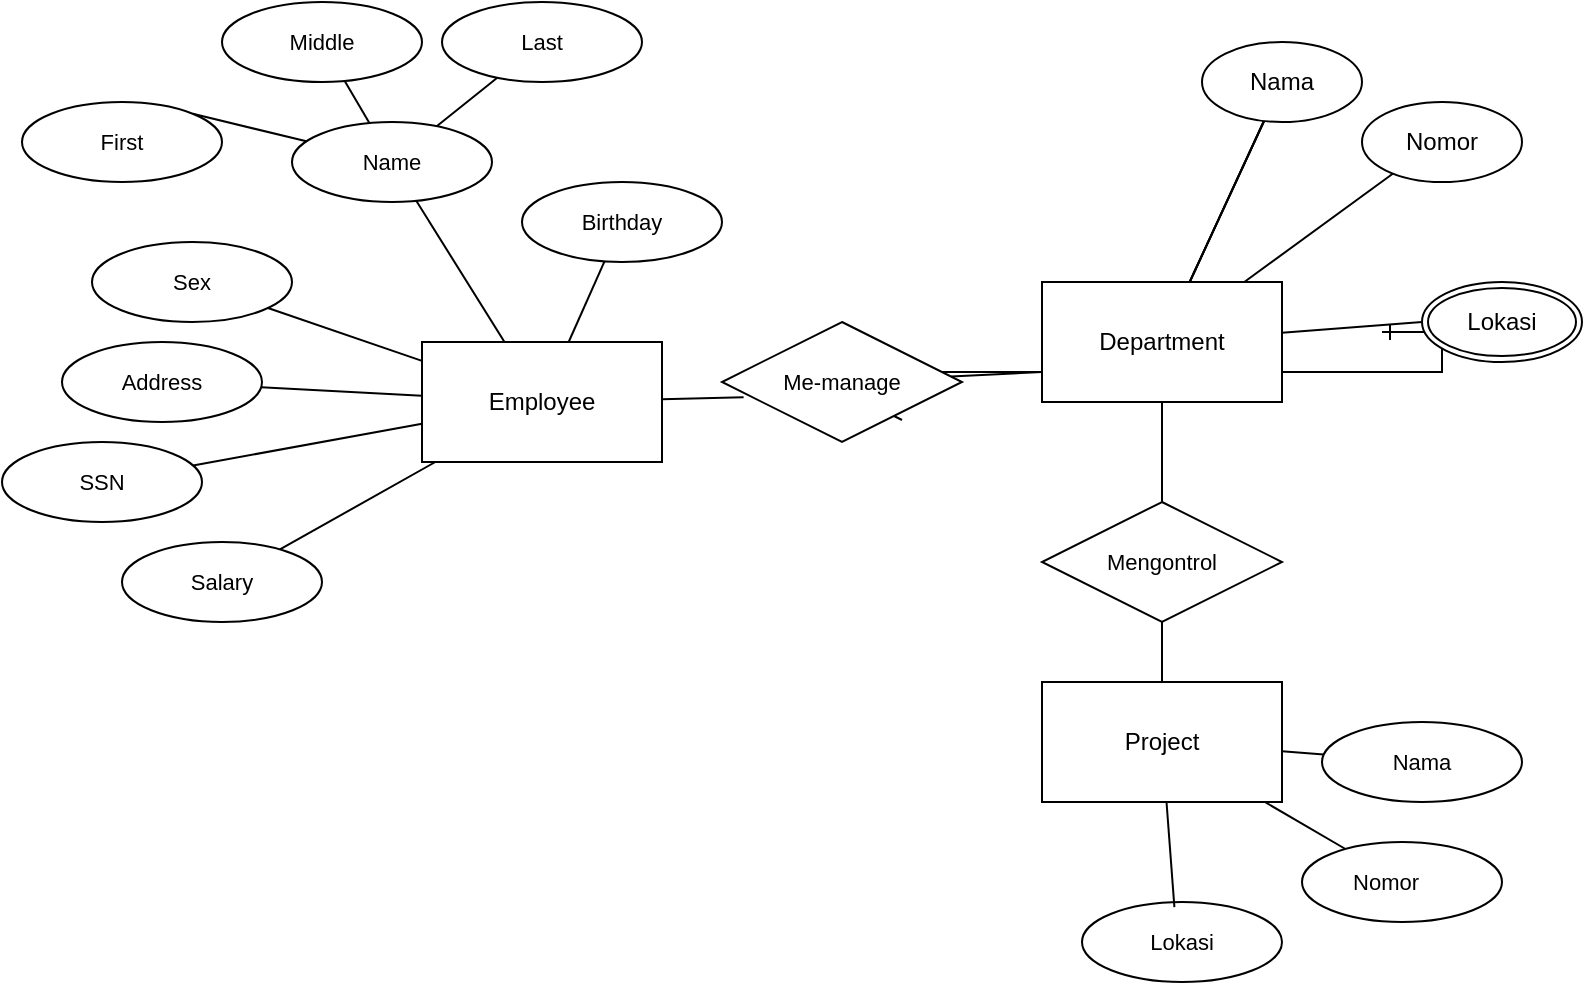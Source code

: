 <mxfile version="23.1.7" type="github">
  <diagram id="R2lEEEUBdFMjLlhIrx00" name="Page-1">
    <mxGraphModel dx="1909" dy="1060" grid="1" gridSize="10" guides="1" tooltips="1" connect="1" arrows="1" fold="1" page="1" pageScale="1" pageWidth="850" pageHeight="1100" math="0" shadow="0" extFonts="Permanent Marker^https://fonts.googleapis.com/css?family=Permanent+Marker">
      <root>
        <mxCell id="0" />
        <mxCell id="1" parent="0" />
        <mxCell id="PMgARAvoAh8GTis-ykh_-34" style="rounded=0;orthogonalLoop=1;jettySize=auto;html=1;entryX=0;entryY=0.5;entryDx=0;entryDy=0;strokeColor=default;endArrow=none;endFill=0;" edge="1" parent="1" source="PMgARAvoAh8GTis-ykh_-3" target="PMgARAvoAh8GTis-ykh_-32">
          <mxGeometry relative="1" as="geometry" />
        </mxCell>
        <mxCell id="PMgARAvoAh8GTis-ykh_-12" style="edgeStyle=none;curved=1;rounded=0;orthogonalLoop=1;jettySize=auto;html=1;fontSize=12;startSize=8;endSize=8;endArrow=none;endFill=0;entryX=0.235;entryY=0.835;entryDx=0;entryDy=0;entryPerimeter=0;" edge="1" parent="1" source="PMgARAvoAh8GTis-ykh_-3" target="PMgARAvoAh8GTis-ykh_-11">
          <mxGeometry relative="1" as="geometry">
            <mxPoint x="700" y="90" as="targetPoint" />
          </mxGeometry>
        </mxCell>
        <mxCell id="C-vyLk0tnHw3VtMMgP7b-12" value="" style="edgeStyle=entityRelationEdgeStyle;endArrow=ERzeroToMany;startArrow=ERone;endFill=1;startFill=0;rounded=0;" parent="1" target="C-vyLk0tnHw3VtMMgP7b-17" edge="1">
          <mxGeometry width="100" height="100" relative="1" as="geometry">
            <mxPoint x="700" y="165" as="sourcePoint" />
            <mxPoint x="460" y="205" as="targetPoint" />
          </mxGeometry>
        </mxCell>
        <mxCell id="PMgARAvoAh8GTis-ykh_-10" style="edgeStyle=none;curved=1;rounded=0;orthogonalLoop=1;jettySize=auto;html=1;fontSize=12;endArrow=none;endFill=0;" edge="1" parent="1" source="PMgARAvoAh8GTis-ykh_-3" target="PMgARAvoAh8GTis-ykh_-9">
          <mxGeometry relative="1" as="geometry" />
        </mxCell>
        <mxCell id="PMgARAvoAh8GTis-ykh_-16" value="" style="edgeStyle=none;rounded=0;orthogonalLoop=1;jettySize=auto;html=1;strokeColor=default;align=center;verticalAlign=middle;fontFamily=Helvetica;fontSize=12;fontColor=default;labelBackgroundColor=default;startSize=8;endArrow=none;endFill=0;endSize=8;" edge="1" parent="1" source="PMgARAvoAh8GTis-ykh_-3" target="PMgARAvoAh8GTis-ykh_-9">
          <mxGeometry relative="1" as="geometry" />
        </mxCell>
        <mxCell id="PMgARAvoAh8GTis-ykh_-21" value="" style="edgeStyle=none;rounded=0;orthogonalLoop=1;jettySize=auto;html=1;strokeColor=default;align=center;verticalAlign=middle;fontFamily=Helvetica;fontSize=12;fontColor=default;labelBackgroundColor=default;startSize=8;endArrow=none;endFill=0;endSize=8;" edge="1" parent="1" source="PMgARAvoAh8GTis-ykh_-3" target="PMgARAvoAh8GTis-ykh_-9">
          <mxGeometry relative="1" as="geometry" />
        </mxCell>
        <mxCell id="PMgARAvoAh8GTis-ykh_-67" style="edgeStyle=none;rounded=0;orthogonalLoop=1;jettySize=auto;html=1;entryX=0.5;entryY=0;entryDx=0;entryDy=0;strokeColor=default;align=center;verticalAlign=middle;fontFamily=Helvetica;fontSize=11;fontColor=default;labelBackgroundColor=default;endArrow=none;endFill=0;" edge="1" parent="1" source="PMgARAvoAh8GTis-ykh_-3" target="PMgARAvoAh8GTis-ykh_-66">
          <mxGeometry relative="1" as="geometry" />
        </mxCell>
        <mxCell id="PMgARAvoAh8GTis-ykh_-3" value="Department" style="rounded=0;whiteSpace=wrap;html=1;" vertex="1" parent="1">
          <mxGeometry x="530" y="140" width="120" height="60" as="geometry" />
        </mxCell>
        <mxCell id="PMgARAvoAh8GTis-ykh_-40" style="edgeStyle=none;rounded=0;orthogonalLoop=1;jettySize=auto;html=1;strokeColor=default;align=center;verticalAlign=middle;fontFamily=Helvetica;fontSize=11;fontColor=default;labelBackgroundColor=default;endArrow=none;endFill=0;" edge="1" parent="1" source="PMgARAvoAh8GTis-ykh_-4" target="PMgARAvoAh8GTis-ykh_-41">
          <mxGeometry relative="1" as="geometry">
            <mxPoint x="720" y="380" as="targetPoint" />
          </mxGeometry>
        </mxCell>
        <mxCell id="PMgARAvoAh8GTis-ykh_-44" style="edgeStyle=none;rounded=0;orthogonalLoop=1;jettySize=auto;html=1;strokeColor=default;align=center;verticalAlign=middle;fontFamily=Helvetica;fontSize=11;fontColor=default;labelBackgroundColor=default;endArrow=none;endFill=0;" edge="1" parent="1" source="PMgARAvoAh8GTis-ykh_-4" target="PMgARAvoAh8GTis-ykh_-42">
          <mxGeometry relative="1" as="geometry" />
        </mxCell>
        <mxCell id="PMgARAvoAh8GTis-ykh_-4" value="Project" style="rounded=0;whiteSpace=wrap;html=1;" vertex="1" parent="1">
          <mxGeometry x="530" y="340" width="120" height="60" as="geometry" />
        </mxCell>
        <mxCell id="PMgARAvoAh8GTis-ykh_-46" style="edgeStyle=none;rounded=0;orthogonalLoop=1;jettySize=auto;html=1;strokeColor=default;align=center;verticalAlign=middle;fontFamily=Helvetica;fontSize=11;fontColor=default;labelBackgroundColor=default;endArrow=none;endFill=0;" edge="1" parent="1" source="PMgARAvoAh8GTis-ykh_-5" target="PMgARAvoAh8GTis-ykh_-47">
          <mxGeometry relative="1" as="geometry">
            <mxPoint x="325" y="310" as="targetPoint" />
          </mxGeometry>
        </mxCell>
        <mxCell id="PMgARAvoAh8GTis-ykh_-48" style="edgeStyle=none;rounded=0;orthogonalLoop=1;jettySize=auto;html=1;strokeColor=default;align=center;verticalAlign=middle;fontFamily=Helvetica;fontSize=11;fontColor=default;labelBackgroundColor=default;endArrow=none;endFill=0;" edge="1" parent="1" source="PMgARAvoAh8GTis-ykh_-5" target="PMgARAvoAh8GTis-ykh_-49">
          <mxGeometry relative="1" as="geometry">
            <mxPoint x="225" y="300" as="targetPoint" />
          </mxGeometry>
        </mxCell>
        <mxCell id="PMgARAvoAh8GTis-ykh_-58" style="edgeStyle=none;rounded=0;orthogonalLoop=1;jettySize=auto;html=1;strokeColor=default;align=center;verticalAlign=middle;fontFamily=Helvetica;fontSize=11;fontColor=default;labelBackgroundColor=default;endArrow=none;endFill=0;" edge="1" parent="1" source="PMgARAvoAh8GTis-ykh_-5" target="PMgARAvoAh8GTis-ykh_-59">
          <mxGeometry relative="1" as="geometry">
            <mxPoint x="95" y="260" as="targetPoint" />
          </mxGeometry>
        </mxCell>
        <mxCell id="PMgARAvoAh8GTis-ykh_-60" style="edgeStyle=none;rounded=0;orthogonalLoop=1;jettySize=auto;html=1;strokeColor=default;align=center;verticalAlign=middle;fontFamily=Helvetica;fontSize=11;fontColor=default;labelBackgroundColor=default;endArrow=none;endFill=0;" edge="1" parent="1" source="PMgARAvoAh8GTis-ykh_-5" target="PMgARAvoAh8GTis-ykh_-61">
          <mxGeometry relative="1" as="geometry">
            <mxPoint x="95" y="190" as="targetPoint" />
          </mxGeometry>
        </mxCell>
        <mxCell id="PMgARAvoAh8GTis-ykh_-62" style="edgeStyle=none;rounded=0;orthogonalLoop=1;jettySize=auto;html=1;strokeColor=default;align=center;verticalAlign=middle;fontFamily=Helvetica;fontSize=11;fontColor=default;labelBackgroundColor=default;endArrow=none;endFill=0;" edge="1" parent="1" source="PMgARAvoAh8GTis-ykh_-5" target="PMgARAvoAh8GTis-ykh_-63">
          <mxGeometry relative="1" as="geometry">
            <mxPoint x="375" y="220" as="targetPoint" />
          </mxGeometry>
        </mxCell>
        <mxCell id="PMgARAvoAh8GTis-ykh_-64" style="edgeStyle=none;rounded=0;orthogonalLoop=1;jettySize=auto;html=1;strokeColor=default;align=center;verticalAlign=middle;fontFamily=Helvetica;fontSize=11;fontColor=default;labelBackgroundColor=default;endArrow=none;endFill=0;" edge="1" parent="1" source="PMgARAvoAh8GTis-ykh_-5" target="PMgARAvoAh8GTis-ykh_-65">
          <mxGeometry relative="1" as="geometry">
            <mxPoint x="355" y="170" as="targetPoint" />
          </mxGeometry>
        </mxCell>
        <mxCell id="PMgARAvoAh8GTis-ykh_-5" value="Employee" style="rounded=0;whiteSpace=wrap;html=1;" vertex="1" parent="1">
          <mxGeometry x="220" y="170" width="120" height="60" as="geometry" />
        </mxCell>
        <mxCell id="PMgARAvoAh8GTis-ykh_-9" value="Nama" style="ellipse;whiteSpace=wrap;html=1;rounded=0;" vertex="1" parent="1">
          <mxGeometry x="610" y="20" width="80" height="40" as="geometry" />
        </mxCell>
        <mxCell id="PMgARAvoAh8GTis-ykh_-11" value="Nomor" style="ellipse;whiteSpace=wrap;html=1;rounded=0;" vertex="1" parent="1">
          <mxGeometry x="690" y="50" width="80" height="40" as="geometry" />
        </mxCell>
        <mxCell id="PMgARAvoAh8GTis-ykh_-32" value="Lokasi" style="whiteSpace=wrap;html=1;rounded=0;shape=doubleEllipse;perimeter=ellipsePerimeter;margin=3;" vertex="1" parent="1">
          <mxGeometry x="720" y="140" width="80" height="40" as="geometry" />
        </mxCell>
        <mxCell id="PMgARAvoAh8GTis-ykh_-39" style="edgeStyle=none;rounded=0;orthogonalLoop=1;jettySize=auto;html=1;entryX=0.5;entryY=0;entryDx=0;entryDy=0;strokeColor=default;align=center;verticalAlign=middle;fontFamily=Helvetica;fontSize=11;fontColor=default;labelBackgroundColor=default;endArrow=none;endFill=0;" edge="1" parent="1" source="PMgARAvoAh8GTis-ykh_-32" target="PMgARAvoAh8GTis-ykh_-32">
          <mxGeometry relative="1" as="geometry" />
        </mxCell>
        <mxCell id="PMgARAvoAh8GTis-ykh_-41" value="Nama" style="ellipse;whiteSpace=wrap;html=1;align=center;fontFamily=Helvetica;fontSize=11;fontColor=default;labelBackgroundColor=default;" vertex="1" parent="1">
          <mxGeometry x="670" y="360" width="100" height="40" as="geometry" />
        </mxCell>
        <mxCell id="PMgARAvoAh8GTis-ykh_-42" value="Nomor&lt;span style=&quot;white-space: pre;&quot;&gt;&#x9;&lt;/span&gt;" style="ellipse;whiteSpace=wrap;html=1;align=center;fontFamily=Helvetica;fontSize=11;fontColor=default;labelBackgroundColor=default;" vertex="1" parent="1">
          <mxGeometry x="660" y="420" width="100" height="40" as="geometry" />
        </mxCell>
        <mxCell id="PMgARAvoAh8GTis-ykh_-43" value="Lokasi" style="ellipse;whiteSpace=wrap;html=1;align=center;fontFamily=Helvetica;fontSize=11;fontColor=default;labelBackgroundColor=default;" vertex="1" parent="1">
          <mxGeometry x="550" y="450" width="100" height="40" as="geometry" />
        </mxCell>
        <mxCell id="PMgARAvoAh8GTis-ykh_-45" style="edgeStyle=none;rounded=0;orthogonalLoop=1;jettySize=auto;html=1;entryX=0.462;entryY=0.064;entryDx=0;entryDy=0;entryPerimeter=0;strokeColor=default;align=center;verticalAlign=middle;fontFamily=Helvetica;fontSize=11;fontColor=default;labelBackgroundColor=default;endArrow=none;endFill=0;" edge="1" parent="1" source="PMgARAvoAh8GTis-ykh_-4" target="PMgARAvoAh8GTis-ykh_-43">
          <mxGeometry relative="1" as="geometry" />
        </mxCell>
        <mxCell id="PMgARAvoAh8GTis-ykh_-47" value="SSN" style="ellipse;whiteSpace=wrap;html=1;align=center;fontFamily=Helvetica;fontSize=11;fontColor=default;labelBackgroundColor=default;" vertex="1" parent="1">
          <mxGeometry x="10" y="220" width="100" height="40" as="geometry" />
        </mxCell>
        <mxCell id="PMgARAvoAh8GTis-ykh_-53" value="" style="edgeStyle=none;rounded=0;orthogonalLoop=1;jettySize=auto;html=1;strokeColor=default;align=center;verticalAlign=middle;fontFamily=Helvetica;fontSize=11;fontColor=default;labelBackgroundColor=default;endArrow=none;endFill=0;entryX=1;entryY=0;entryDx=0;entryDy=0;" edge="1" parent="1" source="PMgARAvoAh8GTis-ykh_-49" target="PMgARAvoAh8GTis-ykh_-52">
          <mxGeometry relative="1" as="geometry">
            <mxPoint x="98.068" y="162.256" as="targetPoint" />
          </mxGeometry>
        </mxCell>
        <mxCell id="PMgARAvoAh8GTis-ykh_-55" style="edgeStyle=none;rounded=0;orthogonalLoop=1;jettySize=auto;html=1;strokeColor=default;align=center;verticalAlign=middle;fontFamily=Helvetica;fontSize=11;fontColor=default;labelBackgroundColor=default;endArrow=none;endFill=0;" edge="1" parent="1" source="PMgARAvoAh8GTis-ykh_-49" target="PMgARAvoAh8GTis-ykh_-54">
          <mxGeometry relative="1" as="geometry" />
        </mxCell>
        <mxCell id="PMgARAvoAh8GTis-ykh_-57" style="edgeStyle=none;rounded=0;orthogonalLoop=1;jettySize=auto;html=1;strokeColor=default;align=center;verticalAlign=middle;fontFamily=Helvetica;fontSize=11;fontColor=default;labelBackgroundColor=default;endArrow=none;endFill=0;" edge="1" parent="1" source="PMgARAvoAh8GTis-ykh_-49" target="PMgARAvoAh8GTis-ykh_-56">
          <mxGeometry relative="1" as="geometry" />
        </mxCell>
        <mxCell id="PMgARAvoAh8GTis-ykh_-49" value="Name" style="ellipse;whiteSpace=wrap;html=1;align=center;fontFamily=Helvetica;fontSize=11;fontColor=default;labelBackgroundColor=default;" vertex="1" parent="1">
          <mxGeometry x="155" y="60" width="100" height="40" as="geometry" />
        </mxCell>
        <mxCell id="PMgARAvoAh8GTis-ykh_-52" value="First" style="ellipse;whiteSpace=wrap;html=1;align=center;fontFamily=Helvetica;fontSize=11;fontColor=default;labelBackgroundColor=default;" vertex="1" parent="1">
          <mxGeometry x="20" y="50" width="100" height="40" as="geometry" />
        </mxCell>
        <mxCell id="PMgARAvoAh8GTis-ykh_-54" value="Middle" style="ellipse;whiteSpace=wrap;html=1;align=center;fontFamily=Helvetica;fontSize=11;fontColor=default;labelBackgroundColor=default;" vertex="1" parent="1">
          <mxGeometry x="120" width="100" height="40" as="geometry" />
        </mxCell>
        <mxCell id="PMgARAvoAh8GTis-ykh_-56" value="Last" style="ellipse;whiteSpace=wrap;html=1;align=center;fontFamily=Helvetica;fontSize=11;fontColor=default;labelBackgroundColor=default;" vertex="1" parent="1">
          <mxGeometry x="230" width="100" height="40" as="geometry" />
        </mxCell>
        <mxCell id="PMgARAvoAh8GTis-ykh_-59" value="Address" style="ellipse;whiteSpace=wrap;html=1;align=center;fontFamily=Helvetica;fontSize=11;fontColor=default;labelBackgroundColor=default;" vertex="1" parent="1">
          <mxGeometry x="40" y="170" width="100" height="40" as="geometry" />
        </mxCell>
        <mxCell id="PMgARAvoAh8GTis-ykh_-61" value="Sex" style="ellipse;whiteSpace=wrap;html=1;align=center;fontFamily=Helvetica;fontSize=11;fontColor=default;labelBackgroundColor=default;" vertex="1" parent="1">
          <mxGeometry x="55" y="120" width="100" height="40" as="geometry" />
        </mxCell>
        <mxCell id="PMgARAvoAh8GTis-ykh_-63" value="Salary" style="ellipse;whiteSpace=wrap;html=1;align=center;fontFamily=Helvetica;fontSize=11;fontColor=default;labelBackgroundColor=default;" vertex="1" parent="1">
          <mxGeometry x="70" y="270" width="100" height="40" as="geometry" />
        </mxCell>
        <mxCell id="PMgARAvoAh8GTis-ykh_-65" value="Birthday" style="ellipse;whiteSpace=wrap;html=1;align=center;fontFamily=Helvetica;fontSize=11;fontColor=default;labelBackgroundColor=default;" vertex="1" parent="1">
          <mxGeometry x="270" y="90" width="100" height="40" as="geometry" />
        </mxCell>
        <mxCell id="PMgARAvoAh8GTis-ykh_-68" style="edgeStyle=none;rounded=0;orthogonalLoop=1;jettySize=auto;html=1;entryX=0.5;entryY=0;entryDx=0;entryDy=0;strokeColor=default;align=center;verticalAlign=middle;fontFamily=Helvetica;fontSize=11;fontColor=default;labelBackgroundColor=default;endArrow=none;endFill=0;" edge="1" parent="1" source="PMgARAvoAh8GTis-ykh_-66" target="PMgARAvoAh8GTis-ykh_-4">
          <mxGeometry relative="1" as="geometry" />
        </mxCell>
        <mxCell id="PMgARAvoAh8GTis-ykh_-66" value="Mengontrol" style="shape=rhombus;perimeter=rhombusPerimeter;whiteSpace=wrap;html=1;align=center;fontFamily=Helvetica;fontSize=11;fontColor=default;labelBackgroundColor=default;" vertex="1" parent="1">
          <mxGeometry x="530" y="250" width="120" height="60" as="geometry" />
        </mxCell>
        <mxCell id="PMgARAvoAh8GTis-ykh_-71" style="edgeStyle=none;rounded=0;orthogonalLoop=1;jettySize=auto;html=1;entryX=0;entryY=0.75;entryDx=0;entryDy=0;strokeColor=default;align=center;verticalAlign=middle;fontFamily=Helvetica;fontSize=11;fontColor=default;labelBackgroundColor=default;endArrow=none;endFill=0;" edge="1" parent="1" source="PMgARAvoAh8GTis-ykh_-69" target="PMgARAvoAh8GTis-ykh_-3">
          <mxGeometry relative="1" as="geometry" />
        </mxCell>
        <mxCell id="PMgARAvoAh8GTis-ykh_-69" value="Me-manage" style="shape=rhombus;perimeter=rhombusPerimeter;whiteSpace=wrap;html=1;align=center;fontFamily=Helvetica;fontSize=11;fontColor=default;labelBackgroundColor=default;" vertex="1" parent="1">
          <mxGeometry x="370" y="160" width="120" height="60" as="geometry" />
        </mxCell>
        <mxCell id="PMgARAvoAh8GTis-ykh_-70" style="edgeStyle=none;rounded=0;orthogonalLoop=1;jettySize=auto;html=1;entryX=0.09;entryY=0.627;entryDx=0;entryDy=0;entryPerimeter=0;strokeColor=default;align=center;verticalAlign=middle;fontFamily=Helvetica;fontSize=11;fontColor=default;labelBackgroundColor=default;endArrow=none;endFill=0;" edge="1" parent="1" source="PMgARAvoAh8GTis-ykh_-5" target="PMgARAvoAh8GTis-ykh_-69">
          <mxGeometry relative="1" as="geometry" />
        </mxCell>
      </root>
    </mxGraphModel>
  </diagram>
</mxfile>

